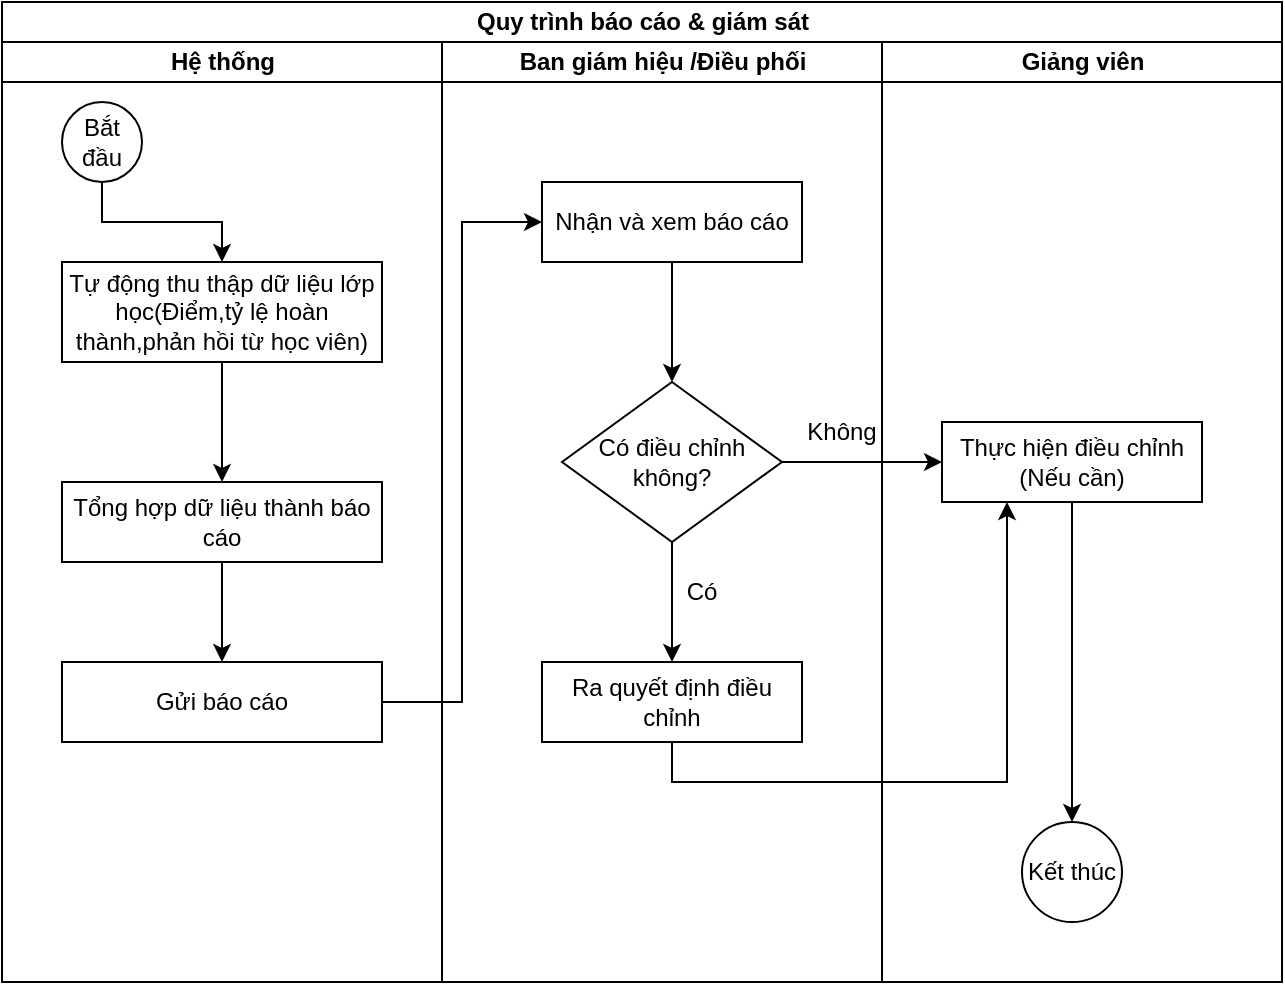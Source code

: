 <mxfile version="26.2.13">
  <diagram name="Page-1" id="8F8cbBuCkkc4RBLRfRUM">
    <mxGraphModel dx="1044" dy="1661" grid="1" gridSize="10" guides="1" tooltips="1" connect="1" arrows="1" fold="1" page="1" pageScale="1" pageWidth="850" pageHeight="1100" math="0" shadow="0">
      <root>
        <mxCell id="0" />
        <mxCell id="1" parent="0" />
        <mxCell id="3amrzYr4FDlYCi6rH0tT-1" value="Quy trình báo cáo &amp;amp; giám sát" style="swimlane;childLayout=stackLayout;resizeParent=1;resizeParentMax=0;startSize=20;html=1;" vertex="1" parent="1">
          <mxGeometry x="250" y="-50" width="640" height="490" as="geometry" />
        </mxCell>
        <mxCell id="3amrzYr4FDlYCi6rH0tT-9" value="Hệ thống" style="swimlane;startSize=20;html=1;" vertex="1" parent="3amrzYr4FDlYCi6rH0tT-1">
          <mxGeometry y="20" width="220" height="470" as="geometry" />
        </mxCell>
        <mxCell id="3amrzYr4FDlYCi6rH0tT-11" style="edgeStyle=orthogonalEdgeStyle;rounded=0;orthogonalLoop=1;jettySize=auto;html=1;exitX=0.5;exitY=1;exitDx=0;exitDy=0;entryX=0.5;entryY=0;entryDx=0;entryDy=0;" edge="1" parent="3amrzYr4FDlYCi6rH0tT-9" source="3amrzYr4FDlYCi6rH0tT-10" target="3amrzYr4FDlYCi6rH0tT-7">
          <mxGeometry relative="1" as="geometry" />
        </mxCell>
        <mxCell id="3amrzYr4FDlYCi6rH0tT-10" value="Bắt đầu" style="ellipse;whiteSpace=wrap;html=1;aspect=fixed;" vertex="1" parent="3amrzYr4FDlYCi6rH0tT-9">
          <mxGeometry x="30.0" y="30" width="40" height="40" as="geometry" />
        </mxCell>
        <mxCell id="3amrzYr4FDlYCi6rH0tT-14" style="edgeStyle=orthogonalEdgeStyle;rounded=0;orthogonalLoop=1;jettySize=auto;html=1;exitX=0.5;exitY=1;exitDx=0;exitDy=0;" edge="1" parent="3amrzYr4FDlYCi6rH0tT-9" source="3amrzYr4FDlYCi6rH0tT-7" target="3amrzYr4FDlYCi6rH0tT-12">
          <mxGeometry relative="1" as="geometry" />
        </mxCell>
        <mxCell id="3amrzYr4FDlYCi6rH0tT-7" value="Tự động thu thập dữ liệu lớp học(Điểm,tỷ lệ hoàn thành,phản hồi từ học viên)" style="rounded=0;whiteSpace=wrap;html=1;" vertex="1" parent="3amrzYr4FDlYCi6rH0tT-9">
          <mxGeometry x="30" y="110" width="160" height="50" as="geometry" />
        </mxCell>
        <mxCell id="3amrzYr4FDlYCi6rH0tT-16" style="edgeStyle=orthogonalEdgeStyle;rounded=0;orthogonalLoop=1;jettySize=auto;html=1;exitX=0.5;exitY=1;exitDx=0;exitDy=0;entryX=0.5;entryY=0;entryDx=0;entryDy=0;" edge="1" parent="3amrzYr4FDlYCi6rH0tT-9" source="3amrzYr4FDlYCi6rH0tT-12" target="3amrzYr4FDlYCi6rH0tT-15">
          <mxGeometry relative="1" as="geometry" />
        </mxCell>
        <mxCell id="3amrzYr4FDlYCi6rH0tT-12" value="Tổng hợp dữ liệu thành báo cáo" style="rounded=0;whiteSpace=wrap;html=1;" vertex="1" parent="3amrzYr4FDlYCi6rH0tT-9">
          <mxGeometry x="30" y="220" width="160" height="40" as="geometry" />
        </mxCell>
        <mxCell id="3amrzYr4FDlYCi6rH0tT-15" value="Gửi báo cáo" style="rounded=0;whiteSpace=wrap;html=1;" vertex="1" parent="3amrzYr4FDlYCi6rH0tT-9">
          <mxGeometry x="30.0" y="310" width="160" height="40" as="geometry" />
        </mxCell>
        <mxCell id="3amrzYr4FDlYCi6rH0tT-20" style="edgeStyle=orthogonalEdgeStyle;rounded=0;orthogonalLoop=1;jettySize=auto;html=1;exitX=1;exitY=0.5;exitDx=0;exitDy=0;entryX=0;entryY=0.5;entryDx=0;entryDy=0;" edge="1" parent="3amrzYr4FDlYCi6rH0tT-1" source="3amrzYr4FDlYCi6rH0tT-15" target="3amrzYr4FDlYCi6rH0tT-19">
          <mxGeometry relative="1" as="geometry" />
        </mxCell>
        <mxCell id="3amrzYr4FDlYCi6rH0tT-3" value="Ban giám hiệu /Điều phối" style="swimlane;startSize=20;html=1;" vertex="1" parent="3amrzYr4FDlYCi6rH0tT-1">
          <mxGeometry x="220" y="20" width="220" height="470" as="geometry" />
        </mxCell>
        <mxCell id="3amrzYr4FDlYCi6rH0tT-19" value="Nhận và xem báo cáo" style="rounded=0;whiteSpace=wrap;html=1;" vertex="1" parent="3amrzYr4FDlYCi6rH0tT-3">
          <mxGeometry x="50" y="70" width="130" height="40" as="geometry" />
        </mxCell>
        <mxCell id="3amrzYr4FDlYCi6rH0tT-25" style="edgeStyle=orthogonalEdgeStyle;rounded=0;orthogonalLoop=1;jettySize=auto;html=1;exitX=0.5;exitY=1;exitDx=0;exitDy=0;" edge="1" parent="3amrzYr4FDlYCi6rH0tT-3" source="3amrzYr4FDlYCi6rH0tT-22">
          <mxGeometry relative="1" as="geometry">
            <mxPoint x="115" y="310" as="targetPoint" />
          </mxGeometry>
        </mxCell>
        <mxCell id="3amrzYr4FDlYCi6rH0tT-38" style="edgeStyle=orthogonalEdgeStyle;rounded=0;orthogonalLoop=1;jettySize=auto;html=1;exitX=1;exitY=0.5;exitDx=0;exitDy=0;" edge="1" parent="3amrzYr4FDlYCi6rH0tT-3" source="3amrzYr4FDlYCi6rH0tT-22">
          <mxGeometry relative="1" as="geometry">
            <mxPoint x="250" y="210" as="targetPoint" />
          </mxGeometry>
        </mxCell>
        <mxCell id="3amrzYr4FDlYCi6rH0tT-22" value="Có điều chỉnh không?" style="rhombus;whiteSpace=wrap;html=1;" vertex="1" parent="3amrzYr4FDlYCi6rH0tT-3">
          <mxGeometry x="60" y="170" width="110" height="80" as="geometry" />
        </mxCell>
        <mxCell id="3amrzYr4FDlYCi6rH0tT-21" style="edgeStyle=orthogonalEdgeStyle;rounded=0;orthogonalLoop=1;jettySize=auto;html=1;exitX=0.5;exitY=1;exitDx=0;exitDy=0;" edge="1" parent="3amrzYr4FDlYCi6rH0tT-3" source="3amrzYr4FDlYCi6rH0tT-19" target="3amrzYr4FDlYCi6rH0tT-22">
          <mxGeometry relative="1" as="geometry">
            <mxPoint x="115" y="160" as="targetPoint" />
          </mxGeometry>
        </mxCell>
        <mxCell id="3amrzYr4FDlYCi6rH0tT-30" value="Có" style="text;html=1;align=center;verticalAlign=middle;whiteSpace=wrap;rounded=0;" vertex="1" parent="3amrzYr4FDlYCi6rH0tT-3">
          <mxGeometry x="100" y="260" width="60" height="30" as="geometry" />
        </mxCell>
        <mxCell id="3amrzYr4FDlYCi6rH0tT-24" value="Ra quyết định điều chỉnh" style="rounded=0;whiteSpace=wrap;html=1;" vertex="1" parent="3amrzYr4FDlYCi6rH0tT-3">
          <mxGeometry x="50" y="310" width="130" height="40" as="geometry" />
        </mxCell>
        <mxCell id="3amrzYr4FDlYCi6rH0tT-31" value="Không" style="text;html=1;align=center;verticalAlign=middle;whiteSpace=wrap;rounded=0;" vertex="1" parent="3amrzYr4FDlYCi6rH0tT-3">
          <mxGeometry x="170" y="180" width="60" height="30" as="geometry" />
        </mxCell>
        <mxCell id="3amrzYr4FDlYCi6rH0tT-4" value="Giảng viên" style="swimlane;startSize=20;html=1;" vertex="1" parent="3amrzYr4FDlYCi6rH0tT-1">
          <mxGeometry x="440" y="20" width="200" height="470" as="geometry" />
        </mxCell>
        <mxCell id="3amrzYr4FDlYCi6rH0tT-40" style="edgeStyle=orthogonalEdgeStyle;rounded=0;orthogonalLoop=1;jettySize=auto;html=1;exitX=0.5;exitY=1;exitDx=0;exitDy=0;" edge="1" parent="3amrzYr4FDlYCi6rH0tT-4" source="3amrzYr4FDlYCi6rH0tT-39">
          <mxGeometry relative="1" as="geometry">
            <mxPoint x="95" y="390" as="targetPoint" />
          </mxGeometry>
        </mxCell>
        <mxCell id="3amrzYr4FDlYCi6rH0tT-39" value="Thực hiện điều chỉnh (Nếu cần)" style="rounded=0;whiteSpace=wrap;html=1;" vertex="1" parent="3amrzYr4FDlYCi6rH0tT-4">
          <mxGeometry x="30" y="190" width="130" height="40" as="geometry" />
        </mxCell>
        <mxCell id="3amrzYr4FDlYCi6rH0tT-43" value="Kết thúc" style="ellipse;whiteSpace=wrap;html=1;aspect=fixed;" vertex="1" parent="3amrzYr4FDlYCi6rH0tT-4">
          <mxGeometry x="70" y="390" width="50" height="50" as="geometry" />
        </mxCell>
        <mxCell id="3amrzYr4FDlYCi6rH0tT-42" style="edgeStyle=orthogonalEdgeStyle;rounded=0;orthogonalLoop=1;jettySize=auto;html=1;exitX=0.5;exitY=1;exitDx=0;exitDy=0;entryX=0.25;entryY=1;entryDx=0;entryDy=0;" edge="1" parent="3amrzYr4FDlYCi6rH0tT-1" source="3amrzYr4FDlYCi6rH0tT-24" target="3amrzYr4FDlYCi6rH0tT-39">
          <mxGeometry relative="1" as="geometry" />
        </mxCell>
      </root>
    </mxGraphModel>
  </diagram>
</mxfile>
